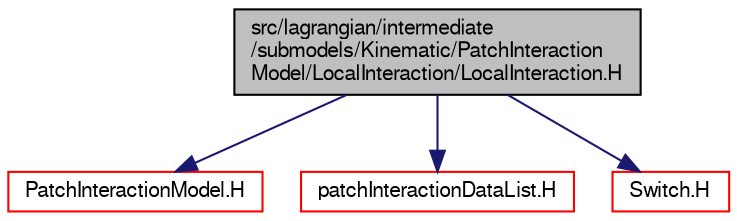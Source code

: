 digraph "src/lagrangian/intermediate/submodels/Kinematic/PatchInteractionModel/LocalInteraction/LocalInteraction.H"
{
  bgcolor="transparent";
  edge [fontname="FreeSans",fontsize="10",labelfontname="FreeSans",labelfontsize="10"];
  node [fontname="FreeSans",fontsize="10",shape=record];
  Node0 [label="src/lagrangian/intermediate\l/submodels/Kinematic/PatchInteraction\lModel/LocalInteraction/LocalInteraction.H",height=0.2,width=0.4,color="black", fillcolor="grey75", style="filled", fontcolor="black"];
  Node0 -> Node1 [color="midnightblue",fontsize="10",style="solid",fontname="FreeSans"];
  Node1 [label="PatchInteractionModel.H",height=0.2,width=0.4,color="red",URL="$a05957.html"];
  Node0 -> Node242 [color="midnightblue",fontsize="10",style="solid",fontname="FreeSans"];
  Node242 [label="patchInteractionDataList.H",height=0.2,width=0.4,color="red",URL="$a05939.html"];
  Node0 -> Node244 [color="midnightblue",fontsize="10",style="solid",fontname="FreeSans"];
  Node244 [label="Switch.H",height=0.2,width=0.4,color="red",URL="$a12158.html"];
}
